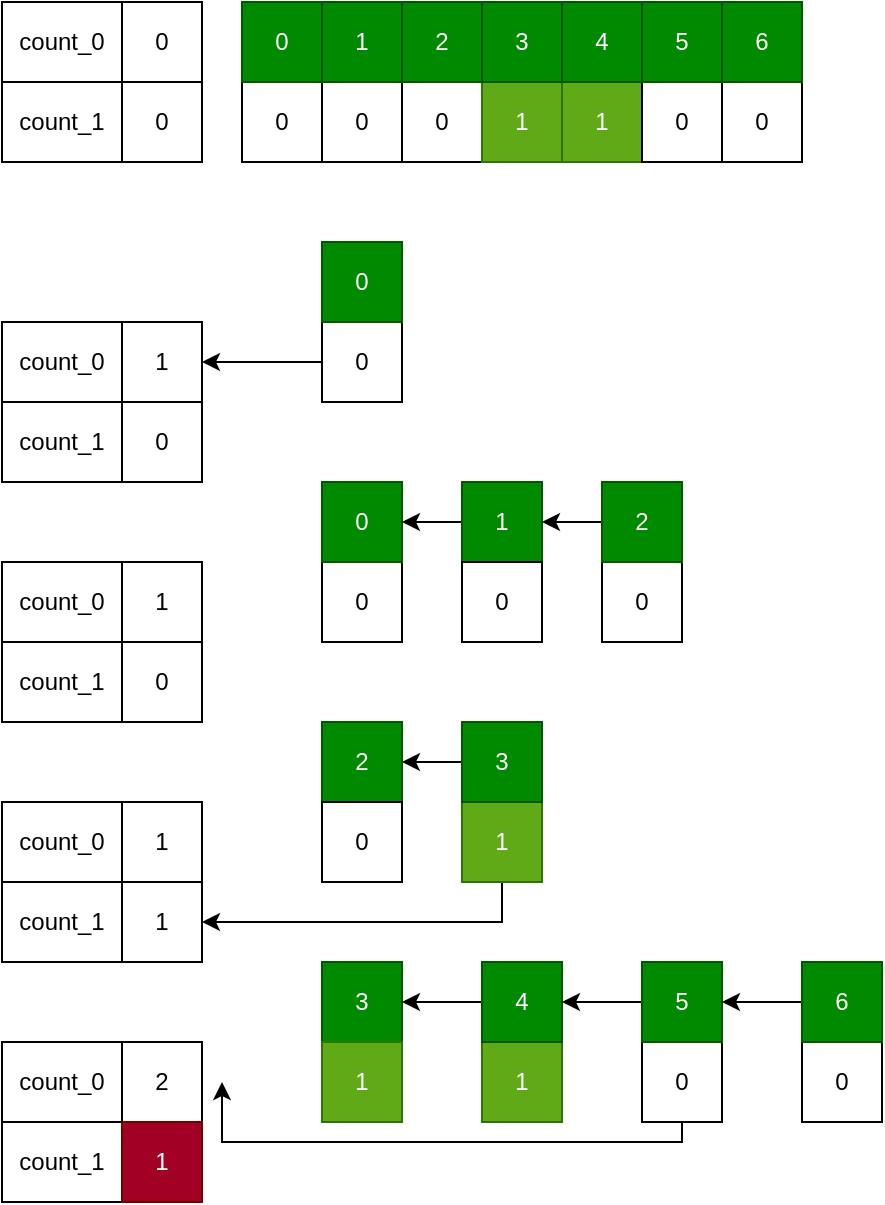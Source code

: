 <mxfile version="20.3.0" type="device"><diagram id="TE7dqf7MMseYx3sEQV6W" name="페이지-1"><mxGraphModel dx="1422" dy="857" grid="1" gridSize="10" guides="1" tooltips="1" connect="1" arrows="1" fold="1" page="1" pageScale="1" pageWidth="10000" pageHeight="10000" math="0" shadow="0"><root><mxCell id="0"/><mxCell id="1" parent="0"/><mxCell id="ync5AqHn4JumcGene2AO-1" value="0" style="rounded=0;whiteSpace=wrap;html=1;" parent="1" vertex="1"><mxGeometry x="200" y="80" width="40" height="40" as="geometry"/></mxCell><mxCell id="ync5AqHn4JumcGene2AO-2" value="0" style="rounded=0;whiteSpace=wrap;html=1;" parent="1" vertex="1"><mxGeometry x="240" y="80" width="40" height="40" as="geometry"/></mxCell><mxCell id="ync5AqHn4JumcGene2AO-3" value="0" style="rounded=0;whiteSpace=wrap;html=1;" parent="1" vertex="1"><mxGeometry x="280" y="80" width="40" height="40" as="geometry"/></mxCell><mxCell id="ync5AqHn4JumcGene2AO-5" value="1" style="rounded=0;whiteSpace=wrap;html=1;fillColor=#60a917;fontColor=#ffffff;strokeColor=#2D7600;" parent="1" vertex="1"><mxGeometry x="320" y="80" width="40" height="40" as="geometry"/></mxCell><mxCell id="ync5AqHn4JumcGene2AO-6" value="1" style="rounded=0;whiteSpace=wrap;html=1;fillColor=#60a917;fontColor=#ffffff;strokeColor=#2D7600;" parent="1" vertex="1"><mxGeometry x="360" y="80" width="40" height="40" as="geometry"/></mxCell><mxCell id="ync5AqHn4JumcGene2AO-7" value="0" style="rounded=0;whiteSpace=wrap;html=1;" parent="1" vertex="1"><mxGeometry x="400" y="80" width="40" height="40" as="geometry"/></mxCell><mxCell id="ync5AqHn4JumcGene2AO-8" value="0" style="rounded=0;whiteSpace=wrap;html=1;" parent="1" vertex="1"><mxGeometry x="440" y="80" width="40" height="40" as="geometry"/></mxCell><mxCell id="ync5AqHn4JumcGene2AO-16" value="0" style="rounded=0;whiteSpace=wrap;html=1;fillColor=#008a00;fontColor=#ffffff;strokeColor=#005700;" parent="1" vertex="1"><mxGeometry x="200" y="40" width="40" height="40" as="geometry"/></mxCell><mxCell id="ync5AqHn4JumcGene2AO-17" value="1" style="rounded=0;whiteSpace=wrap;html=1;fillColor=#008a00;fontColor=#ffffff;strokeColor=#005700;" parent="1" vertex="1"><mxGeometry x="240" y="40" width="40" height="40" as="geometry"/></mxCell><mxCell id="ync5AqHn4JumcGene2AO-18" value="2" style="rounded=0;whiteSpace=wrap;html=1;fillColor=#008a00;fontColor=#ffffff;strokeColor=#005700;" parent="1" vertex="1"><mxGeometry x="280" y="40" width="40" height="40" as="geometry"/></mxCell><mxCell id="ync5AqHn4JumcGene2AO-19" value="3" style="rounded=0;whiteSpace=wrap;html=1;fillColor=#008a00;fontColor=#ffffff;strokeColor=#005700;" parent="1" vertex="1"><mxGeometry x="320" y="40" width="40" height="40" as="geometry"/></mxCell><mxCell id="ync5AqHn4JumcGene2AO-20" value="4" style="rounded=0;whiteSpace=wrap;html=1;fillColor=#008a00;fontColor=#ffffff;strokeColor=#005700;" parent="1" vertex="1"><mxGeometry x="360" y="40" width="40" height="40" as="geometry"/></mxCell><mxCell id="ync5AqHn4JumcGene2AO-21" value="5" style="rounded=0;whiteSpace=wrap;html=1;fillColor=#008a00;fontColor=#ffffff;strokeColor=#005700;" parent="1" vertex="1"><mxGeometry x="400" y="40" width="40" height="40" as="geometry"/></mxCell><mxCell id="ync5AqHn4JumcGene2AO-22" value="6" style="rounded=0;whiteSpace=wrap;html=1;fillColor=#008a00;fontColor=#ffffff;strokeColor=#005700;" parent="1" vertex="1"><mxGeometry x="440" y="40" width="40" height="40" as="geometry"/></mxCell><mxCell id="ync5AqHn4JumcGene2AO-23" value="count_0" style="rounded=0;whiteSpace=wrap;html=1;" parent="1" vertex="1"><mxGeometry x="80" y="200" width="60" height="40" as="geometry"/></mxCell><mxCell id="ync5AqHn4JumcGene2AO-24" value="count_1" style="rounded=0;whiteSpace=wrap;html=1;" parent="1" vertex="1"><mxGeometry x="80" y="240" width="60" height="40" as="geometry"/></mxCell><mxCell id="ync5AqHn4JumcGene2AO-25" value="1" style="rounded=0;whiteSpace=wrap;html=1;" parent="1" vertex="1"><mxGeometry x="140" y="200" width="40" height="40" as="geometry"/></mxCell><mxCell id="ync5AqHn4JumcGene2AO-26" value="0" style="rounded=0;whiteSpace=wrap;html=1;" parent="1" vertex="1"><mxGeometry x="140" y="240" width="40" height="40" as="geometry"/></mxCell><mxCell id="ync5AqHn4JumcGene2AO-30" style="edgeStyle=orthogonalEdgeStyle;rounded=0;orthogonalLoop=1;jettySize=auto;html=1;entryX=1;entryY=0.5;entryDx=0;entryDy=0;" parent="1" source="ync5AqHn4JumcGene2AO-27" target="ync5AqHn4JumcGene2AO-25" edge="1"><mxGeometry relative="1" as="geometry"/></mxCell><mxCell id="ync5AqHn4JumcGene2AO-27" value="0" style="rounded=0;whiteSpace=wrap;html=1;" parent="1" vertex="1"><mxGeometry x="240" y="200" width="40" height="40" as="geometry"/></mxCell><mxCell id="ync5AqHn4JumcGene2AO-28" value="0" style="rounded=0;whiteSpace=wrap;html=1;fillColor=#008a00;fontColor=#ffffff;strokeColor=#005700;" parent="1" vertex="1"><mxGeometry x="240" y="160" width="40" height="40" as="geometry"/></mxCell><mxCell id="ync5AqHn4JumcGene2AO-31" value="count_0" style="rounded=0;whiteSpace=wrap;html=1;" parent="1" vertex="1"><mxGeometry x="80" y="40" width="60" height="40" as="geometry"/></mxCell><mxCell id="ync5AqHn4JumcGene2AO-32" value="count_1" style="rounded=0;whiteSpace=wrap;html=1;" parent="1" vertex="1"><mxGeometry x="80" y="80" width="60" height="40" as="geometry"/></mxCell><mxCell id="ync5AqHn4JumcGene2AO-33" value="0" style="rounded=0;whiteSpace=wrap;html=1;" parent="1" vertex="1"><mxGeometry x="140" y="40" width="40" height="40" as="geometry"/></mxCell><mxCell id="ync5AqHn4JumcGene2AO-34" value="0" style="rounded=0;whiteSpace=wrap;html=1;" parent="1" vertex="1"><mxGeometry x="140" y="80" width="40" height="40" as="geometry"/></mxCell><mxCell id="ync5AqHn4JumcGene2AO-35" value="count_0" style="rounded=0;whiteSpace=wrap;html=1;" parent="1" vertex="1"><mxGeometry x="80" y="320" width="60" height="40" as="geometry"/></mxCell><mxCell id="ync5AqHn4JumcGene2AO-36" value="count_1" style="rounded=0;whiteSpace=wrap;html=1;" parent="1" vertex="1"><mxGeometry x="80" y="360" width="60" height="40" as="geometry"/></mxCell><mxCell id="ync5AqHn4JumcGene2AO-37" value="1" style="rounded=0;whiteSpace=wrap;html=1;" parent="1" vertex="1"><mxGeometry x="140" y="320" width="40" height="40" as="geometry"/></mxCell><mxCell id="ync5AqHn4JumcGene2AO-38" value="0" style="rounded=0;whiteSpace=wrap;html=1;" parent="1" vertex="1"><mxGeometry x="140" y="360" width="40" height="40" as="geometry"/></mxCell><mxCell id="ync5AqHn4JumcGene2AO-40" value="0" style="rounded=0;whiteSpace=wrap;html=1;" parent="1" vertex="1"><mxGeometry x="240" y="320" width="40" height="40" as="geometry"/></mxCell><mxCell id="ync5AqHn4JumcGene2AO-41" value="0" style="rounded=0;whiteSpace=wrap;html=1;fillColor=#008a00;fontColor=#ffffff;strokeColor=#005700;" parent="1" vertex="1"><mxGeometry x="240" y="280" width="40" height="40" as="geometry"/></mxCell><mxCell id="ync5AqHn4JumcGene2AO-46" style="edgeStyle=orthogonalEdgeStyle;rounded=0;orthogonalLoop=1;jettySize=auto;html=1;entryX=1;entryY=0.5;entryDx=0;entryDy=0;" parent="1" source="ync5AqHn4JumcGene2AO-42" target="ync5AqHn4JumcGene2AO-41" edge="1"><mxGeometry relative="1" as="geometry"/></mxCell><mxCell id="ync5AqHn4JumcGene2AO-42" value="1" style="rounded=0;whiteSpace=wrap;html=1;fillColor=#008a00;fontColor=#ffffff;strokeColor=#005700;" parent="1" vertex="1"><mxGeometry x="310" y="280" width="40" height="40" as="geometry"/></mxCell><mxCell id="ync5AqHn4JumcGene2AO-43" value="0" style="rounded=0;whiteSpace=wrap;html=1;" parent="1" vertex="1"><mxGeometry x="310" y="320" width="40" height="40" as="geometry"/></mxCell><mxCell id="ync5AqHn4JumcGene2AO-57" value="0" style="rounded=0;whiteSpace=wrap;html=1;" parent="1" vertex="1"><mxGeometry x="380" y="320" width="40" height="40" as="geometry"/></mxCell><mxCell id="ync5AqHn4JumcGene2AO-60" style="edgeStyle=orthogonalEdgeStyle;rounded=0;orthogonalLoop=1;jettySize=auto;html=1;entryX=1;entryY=0.5;entryDx=0;entryDy=0;" parent="1" source="ync5AqHn4JumcGene2AO-58" target="ync5AqHn4JumcGene2AO-42" edge="1"><mxGeometry relative="1" as="geometry"/></mxCell><mxCell id="ync5AqHn4JumcGene2AO-58" value="2" style="rounded=0;whiteSpace=wrap;html=1;fillColor=#008a00;fontColor=#ffffff;strokeColor=#005700;" parent="1" vertex="1"><mxGeometry x="380" y="280" width="40" height="40" as="geometry"/></mxCell><mxCell id="ync5AqHn4JumcGene2AO-61" value="count_0" style="rounded=0;whiteSpace=wrap;html=1;" parent="1" vertex="1"><mxGeometry x="80" y="440" width="60" height="40" as="geometry"/></mxCell><mxCell id="ync5AqHn4JumcGene2AO-62" value="count_1" style="rounded=0;whiteSpace=wrap;html=1;" parent="1" vertex="1"><mxGeometry x="80" y="480" width="60" height="40" as="geometry"/></mxCell><mxCell id="ync5AqHn4JumcGene2AO-63" value="1" style="rounded=0;whiteSpace=wrap;html=1;" parent="1" vertex="1"><mxGeometry x="140" y="440" width="40" height="40" as="geometry"/></mxCell><mxCell id="ync5AqHn4JumcGene2AO-64" value="1" style="rounded=0;whiteSpace=wrap;html=1;" parent="1" vertex="1"><mxGeometry x="140" y="480" width="40" height="40" as="geometry"/></mxCell><mxCell id="ync5AqHn4JumcGene2AO-71" style="edgeStyle=orthogonalEdgeStyle;rounded=0;orthogonalLoop=1;jettySize=auto;html=1;" parent="1" source="ync5AqHn4JumcGene2AO-65" target="ync5AqHn4JumcGene2AO-64" edge="1"><mxGeometry relative="1" as="geometry"><Array as="points"><mxPoint x="330" y="500"/></Array></mxGeometry></mxCell><mxCell id="ync5AqHn4JumcGene2AO-65" value="1" style="rounded=0;whiteSpace=wrap;html=1;fillColor=#60a917;fontColor=#ffffff;strokeColor=#2D7600;" parent="1" vertex="1"><mxGeometry x="310" y="440" width="40" height="40" as="geometry"/></mxCell><mxCell id="ync5AqHn4JumcGene2AO-70" style="edgeStyle=orthogonalEdgeStyle;rounded=0;orthogonalLoop=1;jettySize=auto;html=1;entryX=1;entryY=0.5;entryDx=0;entryDy=0;" parent="1" source="ync5AqHn4JumcGene2AO-66" target="ync5AqHn4JumcGene2AO-67" edge="1"><mxGeometry relative="1" as="geometry"/></mxCell><mxCell id="ync5AqHn4JumcGene2AO-66" value="3" style="rounded=0;whiteSpace=wrap;html=1;fillColor=#008a00;fontColor=#ffffff;strokeColor=#005700;" parent="1" vertex="1"><mxGeometry x="310" y="400" width="40" height="40" as="geometry"/></mxCell><mxCell id="ync5AqHn4JumcGene2AO-67" value="2" style="rounded=0;whiteSpace=wrap;html=1;fillColor=#008a00;fontColor=#ffffff;strokeColor=#005700;" parent="1" vertex="1"><mxGeometry x="240" y="400" width="40" height="40" as="geometry"/></mxCell><mxCell id="ync5AqHn4JumcGene2AO-68" value="0" style="rounded=0;whiteSpace=wrap;html=1;" parent="1" vertex="1"><mxGeometry x="240" y="440" width="40" height="40" as="geometry"/></mxCell><mxCell id="ync5AqHn4JumcGene2AO-72" value="count_0" style="rounded=0;whiteSpace=wrap;html=1;" parent="1" vertex="1"><mxGeometry x="80" y="560" width="60" height="40" as="geometry"/></mxCell><mxCell id="ync5AqHn4JumcGene2AO-73" value="count_1" style="rounded=0;whiteSpace=wrap;html=1;" parent="1" vertex="1"><mxGeometry x="80" y="600" width="60" height="40" as="geometry"/></mxCell><mxCell id="ync5AqHn4JumcGene2AO-74" value="2" style="rounded=0;whiteSpace=wrap;html=1;" parent="1" vertex="1"><mxGeometry x="140" y="560" width="40" height="40" as="geometry"/></mxCell><mxCell id="ync5AqHn4JumcGene2AO-75" value="1" style="rounded=0;whiteSpace=wrap;html=1;fillColor=#a20025;fontColor=#ffffff;strokeColor=#6F0000;" parent="1" vertex="1"><mxGeometry x="140" y="600" width="40" height="40" as="geometry"/></mxCell><mxCell id="ync5AqHn4JumcGene2AO-80" value="3" style="rounded=0;whiteSpace=wrap;html=1;fillColor=#008a00;fontColor=#ffffff;strokeColor=#005700;" parent="1" vertex="1"><mxGeometry x="240" y="520" width="40" height="40" as="geometry"/></mxCell><mxCell id="ync5AqHn4JumcGene2AO-81" value="1" style="rounded=0;whiteSpace=wrap;html=1;fillColor=#60a917;fontColor=#ffffff;strokeColor=#2D7600;" parent="1" vertex="1"><mxGeometry x="240" y="560" width="40" height="40" as="geometry"/></mxCell><mxCell id="ync5AqHn4JumcGene2AO-82" value="1" style="rounded=0;whiteSpace=wrap;html=1;fillColor=#60a917;fontColor=#ffffff;strokeColor=#2D7600;" parent="1" vertex="1"><mxGeometry x="320" y="560" width="40" height="40" as="geometry"/></mxCell><mxCell id="ync5AqHn4JumcGene2AO-84" style="edgeStyle=orthogonalEdgeStyle;rounded=0;orthogonalLoop=1;jettySize=auto;html=1;entryX=1;entryY=0.5;entryDx=0;entryDy=0;" parent="1" source="ync5AqHn4JumcGene2AO-83" target="ync5AqHn4JumcGene2AO-80" edge="1"><mxGeometry relative="1" as="geometry"/></mxCell><mxCell id="ync5AqHn4JumcGene2AO-83" value="4" style="rounded=0;whiteSpace=wrap;html=1;fillColor=#008a00;fontColor=#ffffff;strokeColor=#005700;" parent="1" vertex="1"><mxGeometry x="320" y="520" width="40" height="40" as="geometry"/></mxCell><mxCell id="ync5AqHn4JumcGene2AO-89" style="edgeStyle=orthogonalEdgeStyle;rounded=0;orthogonalLoop=1;jettySize=auto;html=1;" parent="1" source="ync5AqHn4JumcGene2AO-86" edge="1"><mxGeometry relative="1" as="geometry"><mxPoint x="190" y="580" as="targetPoint"/><Array as="points"><mxPoint x="420" y="610"/><mxPoint x="190" y="610"/></Array></mxGeometry></mxCell><mxCell id="ync5AqHn4JumcGene2AO-86" value="0" style="rounded=0;whiteSpace=wrap;html=1;" parent="1" vertex="1"><mxGeometry x="400" y="560" width="40" height="40" as="geometry"/></mxCell><mxCell id="ync5AqHn4JumcGene2AO-88" style="edgeStyle=orthogonalEdgeStyle;rounded=0;orthogonalLoop=1;jettySize=auto;html=1;entryX=1;entryY=0.5;entryDx=0;entryDy=0;" parent="1" source="ync5AqHn4JumcGene2AO-87" target="ync5AqHn4JumcGene2AO-83" edge="1"><mxGeometry relative="1" as="geometry"/></mxCell><mxCell id="ync5AqHn4JumcGene2AO-87" value="5" style="rounded=0;whiteSpace=wrap;html=1;fillColor=#008a00;fontColor=#ffffff;strokeColor=#005700;" parent="1" vertex="1"><mxGeometry x="400" y="520" width="40" height="40" as="geometry"/></mxCell><mxCell id="ync5AqHn4JumcGene2AO-90" value="0" style="rounded=0;whiteSpace=wrap;html=1;" parent="1" vertex="1"><mxGeometry x="480" y="560" width="40" height="40" as="geometry"/></mxCell><mxCell id="ync5AqHn4JumcGene2AO-92" style="edgeStyle=orthogonalEdgeStyle;rounded=0;orthogonalLoop=1;jettySize=auto;html=1;entryX=1;entryY=0.5;entryDx=0;entryDy=0;" parent="1" source="ync5AqHn4JumcGene2AO-91" target="ync5AqHn4JumcGene2AO-87" edge="1"><mxGeometry relative="1" as="geometry"/></mxCell><mxCell id="ync5AqHn4JumcGene2AO-91" value="6" style="rounded=0;whiteSpace=wrap;html=1;fillColor=#008a00;fontColor=#ffffff;strokeColor=#005700;" parent="1" vertex="1"><mxGeometry x="480" y="520" width="40" height="40" as="geometry"/></mxCell></root></mxGraphModel></diagram></mxfile>